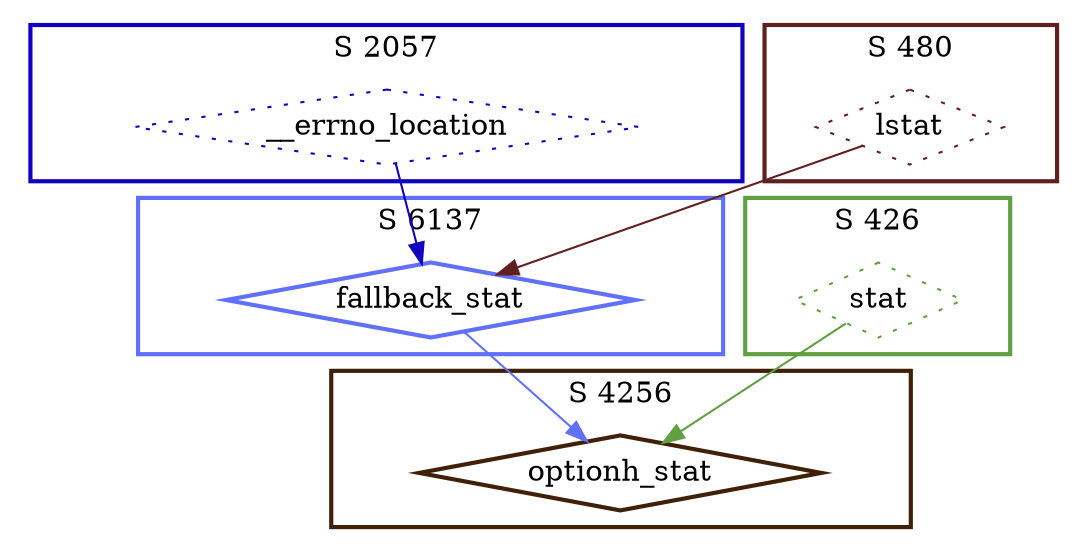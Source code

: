digraph G {
  ratio=0.500000;
  "UV __errno_location (2057)" [shape=diamond, label="__errno_location",
                                color="#1000C0", style=dotted];
  "UV fallback_stat (6137)" [shape=diamond, label="fallback_stat",
                             color="#6070F8", style=bold];
  "UV stat (426)" [shape=diamond, label="stat", color="#60A040", style=dotted];
  "UV optionh_stat (4256)" [shape=diamond, label="optionh_stat",
                            color="#402008", style=bold];
  "UV lstat (480)" [shape=diamond, label="lstat", color="#602020",
                    style=dotted];
  
  subgraph cluster_2057 { label="S 2057";
    color="#1000C0";
    style=bold;
    "UV __errno_location (2057)"; };
  subgraph cluster_426 { label="S 426";
    color="#60A040";
    style=bold;
    "UV stat (426)"; };
  subgraph cluster_480 { label="S 480";
    color="#602020";
    style=bold;
    "UV lstat (480)"; };
  subgraph cluster_6137 { label="S 6137";
    color="#6070F8";
    style=bold;
    "UV fallback_stat (6137)"; };
  subgraph cluster_4256 { label="S 4256";
    color="#402008";
    style=bold;
    "UV optionh_stat (4256)"; };
  
  "UV __errno_location (2057)" -> "UV fallback_stat (6137)" [color="#1000C0"];
  "UV fallback_stat (6137)" -> "UV optionh_stat (4256)" [color="#6070F8"];
  "UV stat (426)" -> "UV optionh_stat (4256)" [color="#60A040"];
  "UV lstat (480)" -> "UV fallback_stat (6137)" [color="#602020"];
  
  }